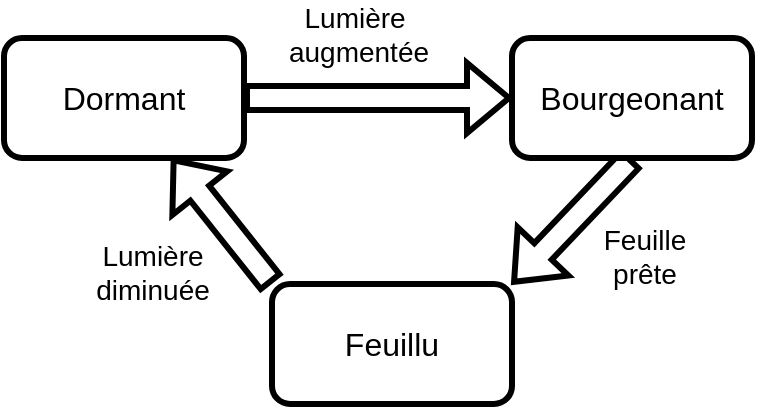 <mxfile version="24.7.17" pages="3">
  <diagram name="Page-1" id="eXb88i4asW79ScfNjEJs">
    <mxGraphModel dx="1050" dy="621" grid="0" gridSize="10" guides="1" tooltips="1" connect="1" arrows="1" fold="1" page="1" pageScale="1" pageWidth="827" pageHeight="1169" math="0" shadow="0">
      <root>
        <mxCell id="0" />
        <mxCell id="1" parent="0" />
        <mxCell id="qVxmBFjEnwlhjWiAPn1B-7" value="Lumière&amp;nbsp;&lt;div&gt;augmentée&lt;/div&gt;" style="edgeStyle=orthogonalEdgeStyle;rounded=0;orthogonalLoop=1;jettySize=auto;html=1;exitX=1;exitY=0.5;exitDx=0;exitDy=0;shape=flexArrow;strokeWidth=3;fontSize=14;" parent="1" source="qVxmBFjEnwlhjWiAPn1B-1" target="qVxmBFjEnwlhjWiAPn1B-2" edge="1">
          <mxGeometry x="-0.149" y="32" relative="1" as="geometry">
            <mxPoint as="offset" />
          </mxGeometry>
        </mxCell>
        <mxCell id="qVxmBFjEnwlhjWiAPn1B-1" value="Dormant" style="rounded=1;whiteSpace=wrap;html=1;strokeWidth=3;fontSize=16;" parent="1" vertex="1">
          <mxGeometry x="140" y="200" width="120" height="60" as="geometry" />
        </mxCell>
        <mxCell id="qVxmBFjEnwlhjWiAPn1B-8" value="Feuille &lt;br style=&quot;font-size: 14px;&quot;&gt;prête" style="rounded=0;orthogonalLoop=1;jettySize=auto;html=1;exitX=0.5;exitY=1;exitDx=0;exitDy=0;entryX=1;entryY=0;entryDx=0;entryDy=0;shape=flexArrow;strokeWidth=3;fontSize=14;" parent="1" source="qVxmBFjEnwlhjWiAPn1B-2" target="qVxmBFjEnwlhjWiAPn1B-6" edge="1">
          <mxGeometry x="-0.279" y="38" relative="1" as="geometry">
            <mxPoint as="offset" />
          </mxGeometry>
        </mxCell>
        <mxCell id="qVxmBFjEnwlhjWiAPn1B-2" value="Bourgeonant" style="rounded=1;whiteSpace=wrap;html=1;strokeWidth=3;fontSize=16;" parent="1" vertex="1">
          <mxGeometry x="394" y="200" width="120" height="60" as="geometry" />
        </mxCell>
        <mxCell id="qVxmBFjEnwlhjWiAPn1B-9" value="Lumière&lt;br&gt;diminuée" style="rounded=0;orthogonalLoop=1;jettySize=auto;html=1;exitX=0;exitY=0;exitDx=0;exitDy=0;strokeWidth=3;shape=flexArrow;fontSize=14;" parent="1" source="qVxmBFjEnwlhjWiAPn1B-6" target="qVxmBFjEnwlhjWiAPn1B-1" edge="1">
          <mxGeometry x="0.029" y="42" relative="1" as="geometry">
            <mxPoint x="-1" as="offset" />
          </mxGeometry>
        </mxCell>
        <mxCell id="qVxmBFjEnwlhjWiAPn1B-6" value="Feuillu" style="rounded=1;whiteSpace=wrap;html=1;strokeWidth=3;fontSize=16;" parent="1" vertex="1">
          <mxGeometry x="274" y="323" width="120" height="60" as="geometry" />
        </mxCell>
      </root>
    </mxGraphModel>
  </diagram>
  <diagram id="E2rfRKZIr08kHWXdhbmS" name="Page-2">
    <mxGraphModel dx="724" dy="428" grid="0" gridSize="10" guides="1" tooltips="1" connect="1" arrows="1" fold="1" page="0" pageScale="1" pageWidth="827" pageHeight="1169" math="0" shadow="0">
      <root>
        <mxCell id="0" />
        <mxCell id="1" parent="0" />
        <mxCell id="MPQUyi6MBr-3vnauo6YE-7" style="edgeStyle=orthogonalEdgeStyle;rounded=0;orthogonalLoop=1;jettySize=auto;html=1;exitX=0.5;exitY=1;exitDx=0;exitDy=0;strokeWidth=3;" edge="1" parent="1" source="MPQUyi6MBr-3vnauo6YE-1" target="MPQUyi6MBr-3vnauo6YE-3">
          <mxGeometry relative="1" as="geometry" />
        </mxCell>
        <mxCell id="MPQUyi6MBr-3vnauo6YE-1" value="Opérations à faire une fois au début" style="rounded=1;whiteSpace=wrap;html=1;spacing=5;fontSize=14;strokeWidth=3;" vertex="1" parent="1">
          <mxGeometry x="315" y="144" width="149" height="60" as="geometry" />
        </mxCell>
        <mxCell id="MPQUyi6MBr-3vnauo6YE-2" value="OnEntrer" style="text;html=1;align=left;verticalAlign=middle;whiteSpace=wrap;rounded=0;fontSize=14;strokeWidth=3;" vertex="1" parent="1">
          <mxGeometry x="491" y="159" width="82" height="30" as="geometry" />
        </mxCell>
        <mxCell id="MPQUyi6MBr-3vnauo6YE-8" style="edgeStyle=orthogonalEdgeStyle;rounded=0;orthogonalLoop=1;jettySize=auto;html=1;exitX=0.5;exitY=1;exitDx=0;exitDy=0;entryX=0.5;entryY=0;entryDx=0;entryDy=0;strokeWidth=3;" edge="1" parent="1" source="MPQUyi6MBr-3vnauo6YE-3" target="MPQUyi6MBr-3vnauo6YE-5">
          <mxGeometry relative="1" as="geometry" />
        </mxCell>
        <mxCell id="MPQUyi6MBr-3vnauo6YE-3" value="Opérations&amp;nbsp;à faire tant qu&#39;on est dans l&#39;état" style="rounded=1;whiteSpace=wrap;html=1;spacing=5;fontSize=14;strokeWidth=3;" vertex="1" parent="1">
          <mxGeometry x="315" y="242" width="149" height="60" as="geometry" />
        </mxCell>
        <mxCell id="MPQUyi6MBr-3vnauo6YE-4" value="OnExecuter" style="text;html=1;align=left;verticalAlign=middle;whiteSpace=wrap;rounded=0;fontSize=14;strokeWidth=3;" vertex="1" parent="1">
          <mxGeometry x="491" y="257" width="90" height="30" as="geometry" />
        </mxCell>
        <mxCell id="MPQUyi6MBr-3vnauo6YE-5" value="Opérations&amp;nbsp;à faire une fois qu&#39;on sort de l&#39;état" style="rounded=1;whiteSpace=wrap;html=1;spacing=5;fontSize=14;strokeWidth=3;" vertex="1" parent="1">
          <mxGeometry x="315" y="340" width="150" height="60" as="geometry" />
        </mxCell>
        <mxCell id="MPQUyi6MBr-3vnauo6YE-6" value="OnSortir" style="text;html=1;align=left;verticalAlign=middle;whiteSpace=wrap;rounded=0;fontSize=14;strokeWidth=3;" vertex="1" parent="1">
          <mxGeometry x="491" y="355" width="82" height="30" as="geometry" />
        </mxCell>
        <mxCell id="MPQUyi6MBr-3vnauo6YE-9" style="edgeStyle=orthogonalEdgeStyle;rounded=0;orthogonalLoop=1;jettySize=auto;html=1;exitX=0;exitY=0.25;exitDx=0;exitDy=0;entryX=0;entryY=0.75;entryDx=0;entryDy=0;strokeWidth=3;" edge="1" parent="1" source="MPQUyi6MBr-3vnauo6YE-3" target="MPQUyi6MBr-3vnauo6YE-3">
          <mxGeometry relative="1" as="geometry">
            <Array as="points">
              <mxPoint x="266" y="257" />
              <mxPoint x="266" y="287" />
            </Array>
          </mxGeometry>
        </mxCell>
      </root>
    </mxGraphModel>
  </diagram>
  <diagram id="OQQrjBdwP_BrbVLrm4Gx" name="Page-3">
    <mxGraphModel dx="1635" dy="1131" grid="0" gridSize="10" guides="1" tooltips="1" connect="1" arrows="1" fold="1" page="0" pageScale="1" pageWidth="827" pageHeight="1169" math="0" shadow="0">
      <root>
        <mxCell id="0" />
        <mxCell id="1" parent="0" />
        <mxCell id="TXEh4NYbMRV4hGNC4sI3-8" value="OUI" style="edgeStyle=orthogonalEdgeStyle;rounded=0;orthogonalLoop=1;jettySize=auto;html=1;entryX=0;entryY=0.5;entryDx=0;entryDy=0;fillColor=#d5e8d4;strokeColor=#82b366;strokeWidth=3;" edge="1" parent="1" source="TXEh4NYbMRV4hGNC4sI3-1" target="TXEh4NYbMRV4hGNC4sI3-4">
          <mxGeometry relative="1" as="geometry" />
        </mxCell>
        <mxCell id="TXEh4NYbMRV4hGNC4sI3-9" value="NON" style="edgeStyle=orthogonalEdgeStyle;rounded=0;orthogonalLoop=1;jettySize=auto;html=1;exitX=0.5;exitY=1;exitDx=0;exitDy=0;entryX=0;entryY=0.5;entryDx=0;entryDy=0;fillColor=#f8cecc;strokeColor=#b85450;strokeWidth=3;" edge="1" parent="1" source="TXEh4NYbMRV4hGNC4sI3-1" target="TXEh4NYbMRV4hGNC4sI3-5">
          <mxGeometry relative="1" as="geometry" />
        </mxCell>
        <mxCell id="TXEh4NYbMRV4hGNC4sI3-1" value="État différent de&lt;br&gt;&amp;nbsp;l&#39;exécution &lt;br&gt;précédente ?" style="rhombus;whiteSpace=wrap;html=1;spacing=5;strokeWidth=3;" vertex="1" parent="1">
          <mxGeometry x="-55" y="-36" width="196" height="80" as="geometry" />
        </mxCell>
        <mxCell id="TXEh4NYbMRV4hGNC4sI3-13" value="OUI" style="edgeStyle=orthogonalEdgeStyle;rounded=0;orthogonalLoop=1;jettySize=auto;html=1;exitX=0;exitY=0.5;exitDx=0;exitDy=0;entryX=1;entryY=0.5;entryDx=0;entryDy=0;fillColor=#d5e8d4;strokeColor=#82b366;strokeWidth=3;" edge="1" parent="1" source="TXEh4NYbMRV4hGNC4sI3-2" target="TXEh4NYbMRV4hGNC4sI3-7">
          <mxGeometry relative="1" as="geometry" />
        </mxCell>
        <mxCell id="TXEh4NYbMRV4hGNC4sI3-15" value="NON" style="edgeStyle=orthogonalEdgeStyle;rounded=0;orthogonalLoop=1;jettySize=auto;html=1;exitX=0.5;exitY=1;exitDx=0;exitDy=0;entryX=0.5;entryY=0;entryDx=0;entryDy=0;fillColor=#f8cecc;strokeColor=#b85450;strokeWidth=3;" edge="1" parent="1" source="TXEh4NYbMRV4hGNC4sI3-2" target="TXEh4NYbMRV4hGNC4sI3-14">
          <mxGeometry relative="1" as="geometry" />
        </mxCell>
        <mxCell id="TXEh4NYbMRV4hGNC4sI3-2" value="État suivant différent &lt;br&gt;de&amp;nbsp;&amp;nbsp;l&#39;exécution actuelle ?" style="rhombus;whiteSpace=wrap;html=1;spacing=5;strokeWidth=3;" vertex="1" parent="1">
          <mxGeometry x="209.5" y="295" width="201" height="80" as="geometry" />
        </mxCell>
        <mxCell id="TXEh4NYbMRV4hGNC4sI3-10" style="edgeStyle=orthogonalEdgeStyle;rounded=0;orthogonalLoop=1;jettySize=auto;html=1;exitX=0.5;exitY=1;exitDx=0;exitDy=0;entryX=0.5;entryY=0;entryDx=0;entryDy=0;strokeWidth=3;" edge="1" parent="1" source="TXEh4NYbMRV4hGNC4sI3-4" target="TXEh4NYbMRV4hGNC4sI3-5">
          <mxGeometry relative="1" as="geometry" />
        </mxCell>
        <mxCell id="TXEh4NYbMRV4hGNC4sI3-4" value="Exécuter la méthode&amp;nbsp;&lt;br&gt;OnEntrer" style="rounded=0;whiteSpace=wrap;html=1;spacing=5;strokeWidth=3;" vertex="1" parent="1">
          <mxGeometry x="250" y="-26" width="120" height="60" as="geometry" />
        </mxCell>
        <mxCell id="TXEh4NYbMRV4hGNC4sI3-11" style="edgeStyle=orthogonalEdgeStyle;rounded=0;orthogonalLoop=1;jettySize=auto;html=1;exitX=0.5;exitY=1;exitDx=0;exitDy=0;entryX=0.5;entryY=0;entryDx=0;entryDy=0;strokeWidth=3;" edge="1" parent="1" source="TXEh4NYbMRV4hGNC4sI3-5" target="TXEh4NYbMRV4hGNC4sI3-6">
          <mxGeometry relative="1" as="geometry" />
        </mxCell>
        <mxCell id="TXEh4NYbMRV4hGNC4sI3-5" value="Exécuter la méthode&amp;nbsp;&lt;br&gt;OnExecuter" style="rounded=0;whiteSpace=wrap;html=1;spacing=5;strokeWidth=3;" vertex="1" parent="1">
          <mxGeometry x="250" y="81" width="120" height="60" as="geometry" />
        </mxCell>
        <mxCell id="TXEh4NYbMRV4hGNC4sI3-12" style="edgeStyle=orthogonalEdgeStyle;rounded=0;orthogonalLoop=1;jettySize=auto;html=1;exitX=0.5;exitY=1;exitDx=0;exitDy=0;entryX=0.5;entryY=0;entryDx=0;entryDy=0;strokeWidth=3;" edge="1" parent="1" source="TXEh4NYbMRV4hGNC4sI3-6" target="TXEh4NYbMRV4hGNC4sI3-2">
          <mxGeometry relative="1" as="geometry" />
        </mxCell>
        <mxCell id="TXEh4NYbMRV4hGNC4sI3-6" value="Mettre à jour l&#39;état suivant de l&#39;objet" style="rounded=0;whiteSpace=wrap;html=1;spacing=5;strokeWidth=3;" vertex="1" parent="1">
          <mxGeometry x="250" y="188" width="120" height="60" as="geometry" />
        </mxCell>
        <mxCell id="TXEh4NYbMRV4hGNC4sI3-16" style="edgeStyle=orthogonalEdgeStyle;rounded=0;orthogonalLoop=1;jettySize=auto;html=1;exitX=0.5;exitY=1;exitDx=0;exitDy=0;entryX=0;entryY=0.5;entryDx=0;entryDy=0;strokeWidth=3;" edge="1" parent="1" source="TXEh4NYbMRV4hGNC4sI3-7" target="TXEh4NYbMRV4hGNC4sI3-14">
          <mxGeometry relative="1" as="geometry" />
        </mxCell>
        <mxCell id="TXEh4NYbMRV4hGNC4sI3-7" value="Executer la méthode OnSortir" style="rounded=0;whiteSpace=wrap;html=1;spacing=5;strokeWidth=3;" vertex="1" parent="1">
          <mxGeometry x="-13" y="305" width="120" height="60" as="geometry" />
        </mxCell>
        <mxCell id="TXEh4NYbMRV4hGNC4sI3-14" value="Fin de la méthode" style="ellipse;whiteSpace=wrap;html=1;aspect=fixed;strokeWidth=3;" vertex="1" parent="1">
          <mxGeometry x="270" y="426" width="80" height="80" as="geometry" />
        </mxCell>
        <mxCell id="TXEh4NYbMRV4hGNC4sI3-18" style="edgeStyle=orthogonalEdgeStyle;rounded=0;orthogonalLoop=1;jettySize=auto;html=1;exitX=0.5;exitY=1;exitDx=0;exitDy=0;entryX=0.5;entryY=0;entryDx=0;entryDy=0;strokeWidth=3;" edge="1" parent="1" source="TXEh4NYbMRV4hGNC4sI3-17" target="TXEh4NYbMRV4hGNC4sI3-1">
          <mxGeometry relative="1" as="geometry" />
        </mxCell>
        <mxCell id="TXEh4NYbMRV4hGNC4sI3-17" value="Début de la méthode" style="ellipse;whiteSpace=wrap;html=1;aspect=fixed;strokeWidth=3;" vertex="1" parent="1">
          <mxGeometry x="3" y="-163" width="80" height="80" as="geometry" />
        </mxCell>
      </root>
    </mxGraphModel>
  </diagram>
</mxfile>
